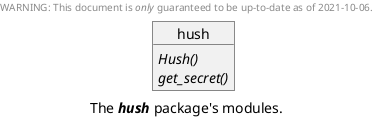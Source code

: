 @startuml

caption The //**hush**// package's modules.

header
WARNING: This document is //only// guaranteed to be up-to-date as of 2021-10-06.
endheader

object hush {
    //Hush()//
    //get_secret()//
}

object hush.core {
    Hush()
    get_secret()
}

object hush.cli {
    main()
}

object hush.plugin {
    //hookimpl()//
    //manager()//
}

object hush.plugin.host {
    hookimpl()
    hookspec()
    manager()
}

object hush.plugin.specs {
    get_secret()
}

object hush.plugin.builtin {
    envvars
    pass_store
}

object hush.plugin.builtin.envvars {
    get_secret()
}

object hush.plugin.builtin.pass_store {
    get_secret()
}

hush --> hush.core
hush.cli --> hush
hush.core --> hush.plugin
hush.plugin --> hush.plugin.host
hush.plugin.specs --> hush.plugin.host
hush.plugin.builtin --> hush.plugin.host
hush.plugin.builtin --> hush.plugin.builtin.envvars
hush.plugin.builtin --> hush.plugin.builtin.pass_store

@enduml
